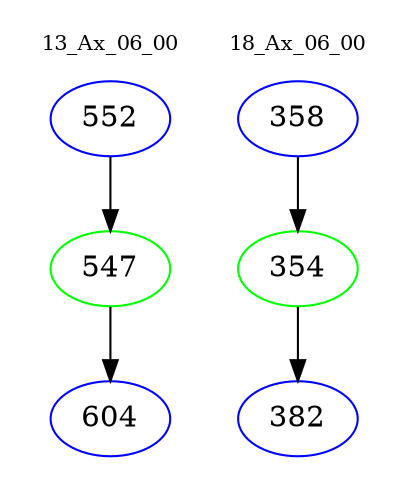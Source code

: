 digraph{
subgraph cluster_0 {
color = white
label = "13_Ax_06_00";
fontsize=10;
T0_552 [label="552", color="blue"]
T0_552 -> T0_547 [color="black"]
T0_547 [label="547", color="green"]
T0_547 -> T0_604 [color="black"]
T0_604 [label="604", color="blue"]
}
subgraph cluster_1 {
color = white
label = "18_Ax_06_00";
fontsize=10;
T1_358 [label="358", color="blue"]
T1_358 -> T1_354 [color="black"]
T1_354 [label="354", color="green"]
T1_354 -> T1_382 [color="black"]
T1_382 [label="382", color="blue"]
}
}

